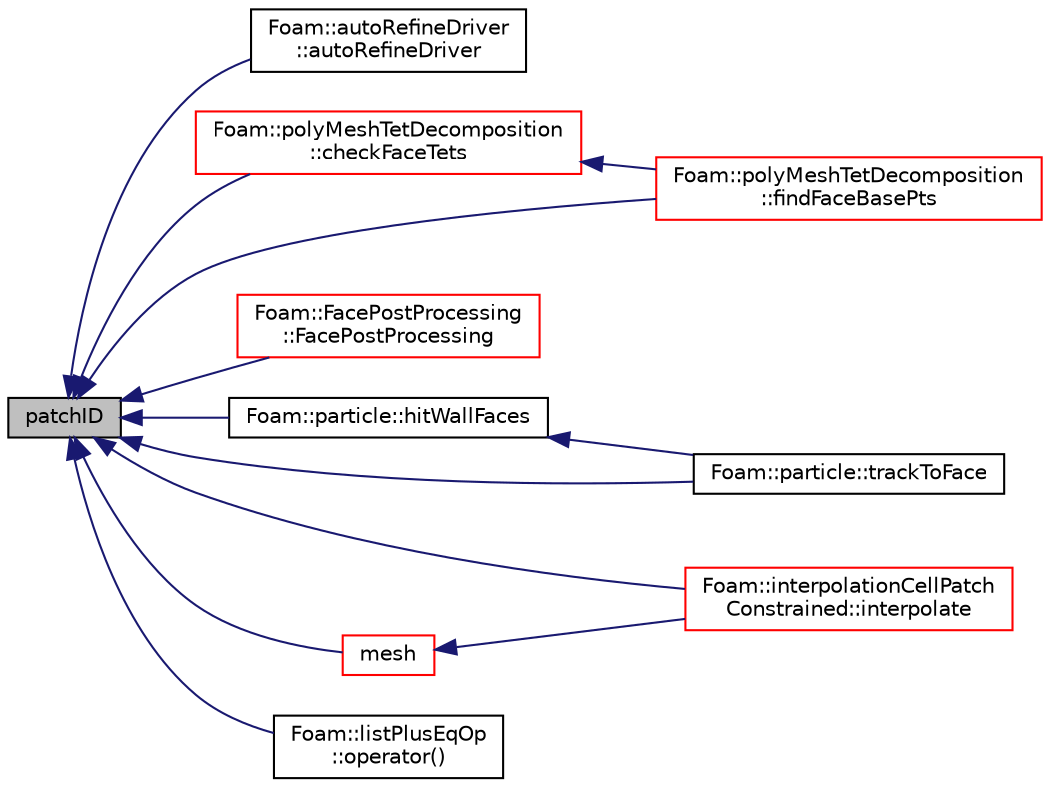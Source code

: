 digraph "patchID"
{
  bgcolor="transparent";
  edge [fontname="Helvetica",fontsize="10",labelfontname="Helvetica",labelfontsize="10"];
  node [fontname="Helvetica",fontsize="10",shape=record];
  rankdir="LR";
  Node1 [label="patchID",height=0.2,width=0.4,color="black", fillcolor="grey75", style="filled", fontcolor="black"];
  Node1 -> Node2 [dir="back",color="midnightblue",fontsize="10",style="solid",fontname="Helvetica"];
  Node2 [label="Foam::autoRefineDriver\l::autoRefineDriver",height=0.2,width=0.4,color="black",URL="$a00088.html#af542d9b25af177ac01de22c65266603e",tooltip="Construct from components. "];
  Node1 -> Node3 [dir="back",color="midnightblue",fontsize="10",style="solid",fontname="Helvetica"];
  Node3 [label="Foam::polyMeshTetDecomposition\l::checkFaceTets",height=0.2,width=0.4,color="red",URL="$a01928.html#a73ef5247a1e78210c08a4a9ef6222e9f",tooltip="Check face-decomposition tet volume. "];
  Node3 -> Node4 [dir="back",color="midnightblue",fontsize="10",style="solid",fontname="Helvetica"];
  Node4 [label="Foam::polyMeshTetDecomposition\l::findFaceBasePts",height=0.2,width=0.4,color="red",URL="$a01928.html#a3336759b0c761efa929d4adf95831754",tooltip="Find a suitable base point for each face for decomposition. "];
  Node1 -> Node5 [dir="back",color="midnightblue",fontsize="10",style="solid",fontname="Helvetica"];
  Node5 [label="Foam::FacePostProcessing\l::FacePostProcessing",height=0.2,width=0.4,color="red",URL="$a00732.html#ada8bf2fb634a22e3abfd39a829f2f8c1",tooltip="Construct from dictionary. "];
  Node1 -> Node4 [dir="back",color="midnightblue",fontsize="10",style="solid",fontname="Helvetica"];
  Node1 -> Node6 [dir="back",color="midnightblue",fontsize="10",style="solid",fontname="Helvetica"];
  Node6 [label="Foam::particle::hitWallFaces",height=0.2,width=0.4,color="black",URL="$a01780.html#abf78981c0a99e9f135ebc37efcfd1544"];
  Node6 -> Node7 [dir="back",color="midnightblue",fontsize="10",style="solid",fontname="Helvetica"];
  Node7 [label="Foam::particle::trackToFace",height=0.2,width=0.4,color="black",URL="$a01780.html#a843767f232f5b61884dcd757558591e0"];
  Node1 -> Node8 [dir="back",color="midnightblue",fontsize="10",style="solid",fontname="Helvetica"];
  Node8 [label="Foam::interpolationCellPatch\lConstrained::interpolate",height=0.2,width=0.4,color="red",URL="$a01157.html#abe5b877e90e64d50e608b5a06755b944",tooltip="Interpolate field to the given point in the given cell. "];
  Node1 -> Node9 [dir="back",color="midnightblue",fontsize="10",style="solid",fontname="Helvetica"];
  Node9 [label="mesh",height=0.2,width=0.4,color="red",URL="$a01916.html#aa51573bc757d5d5bb058db0464886447",tooltip="Return the mesh reference. "];
  Node9 -> Node8 [dir="back",color="midnightblue",fontsize="10",style="solid",fontname="Helvetica"];
  Node1 -> Node10 [dir="back",color="midnightblue",fontsize="10",style="solid",fontname="Helvetica"];
  Node10 [label="Foam::listPlusEqOp\l::operator()",height=0.2,width=0.4,color="black",URL="$a01371.html#ae4420a9fd791f5ab9ebad1a3150ba899"];
  Node1 -> Node7 [dir="back",color="midnightblue",fontsize="10",style="solid",fontname="Helvetica"];
}
